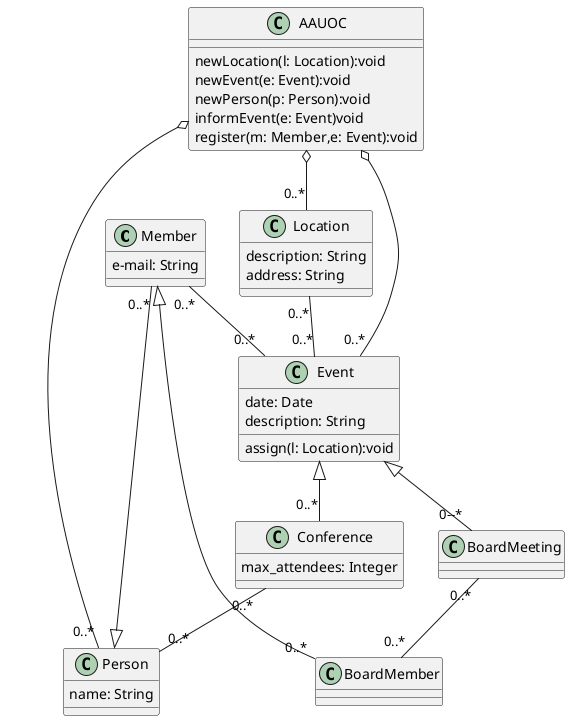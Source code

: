 @startuml
class Member{
    e-mail: String
}
class BoardMember{}
class Event{
    date: Date
    description: String
    assign(l: Location):void
}
class Conference{
    max_attendees: Integer
}
class BoardMeeting{}
class Person{
    name: String
}
class AAUOC{
    newLocation(l: Location):void
    newEvent(e: Event):void
    newPerson(p: Person):void
    informEvent(e: Event)void
    register(m: Member,e: Event):void
}
class Location{
    description: String
    address: String
}
Event <|-- "0..*"Conference
Event <|-- "0--*"BoardMeeting
Member <|-- "0..*"BoardMember
Person <|-- "0..*"Member
AAUOC o-- "0..*" Location
AAUOC o-- "0..*"Event
AAUOC o--"0..*" Person
Location "0..*"-- "0..*"Event
Member "0..*"--"0..*" Event
Conference "0..*"-- "0..*"Person
BoardMeeting "0..*"-- "0..*"BoardMember

@enduml